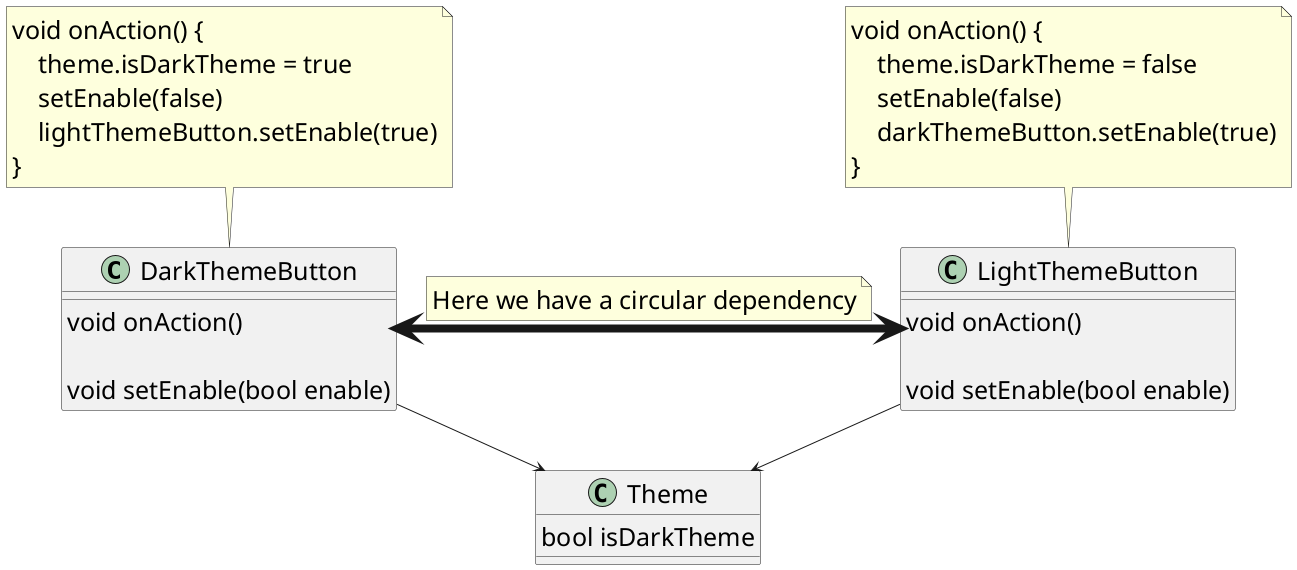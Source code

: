 @startuml

skinparam defaultFontSize 25

class DarkThemeButton {
    void onAction()

    void setEnable(bool enable)
}

note top of DarkThemeButton
void onAction() {
    theme.isDarkTheme = true
    setEnable(false)
    lightThemeButton.setEnable(true)
}
endnote

class LightThemeButton {
    void onAction()

    void setEnable(bool enable)
}

note top of LightThemeButton
void onAction() {
    theme.isDarkTheme = false
    setEnable(false)
    darkThemeButton.setEnable(true)
}
endnote

class Theme {
   bool isDarkTheme
}

DarkThemeButton <-[thickness=8]> LightThemeButton
note on link
    Here we have a circular dependency
end note
DarkThemeButton --> Theme

LightThemeButton --> Theme

@enduml
